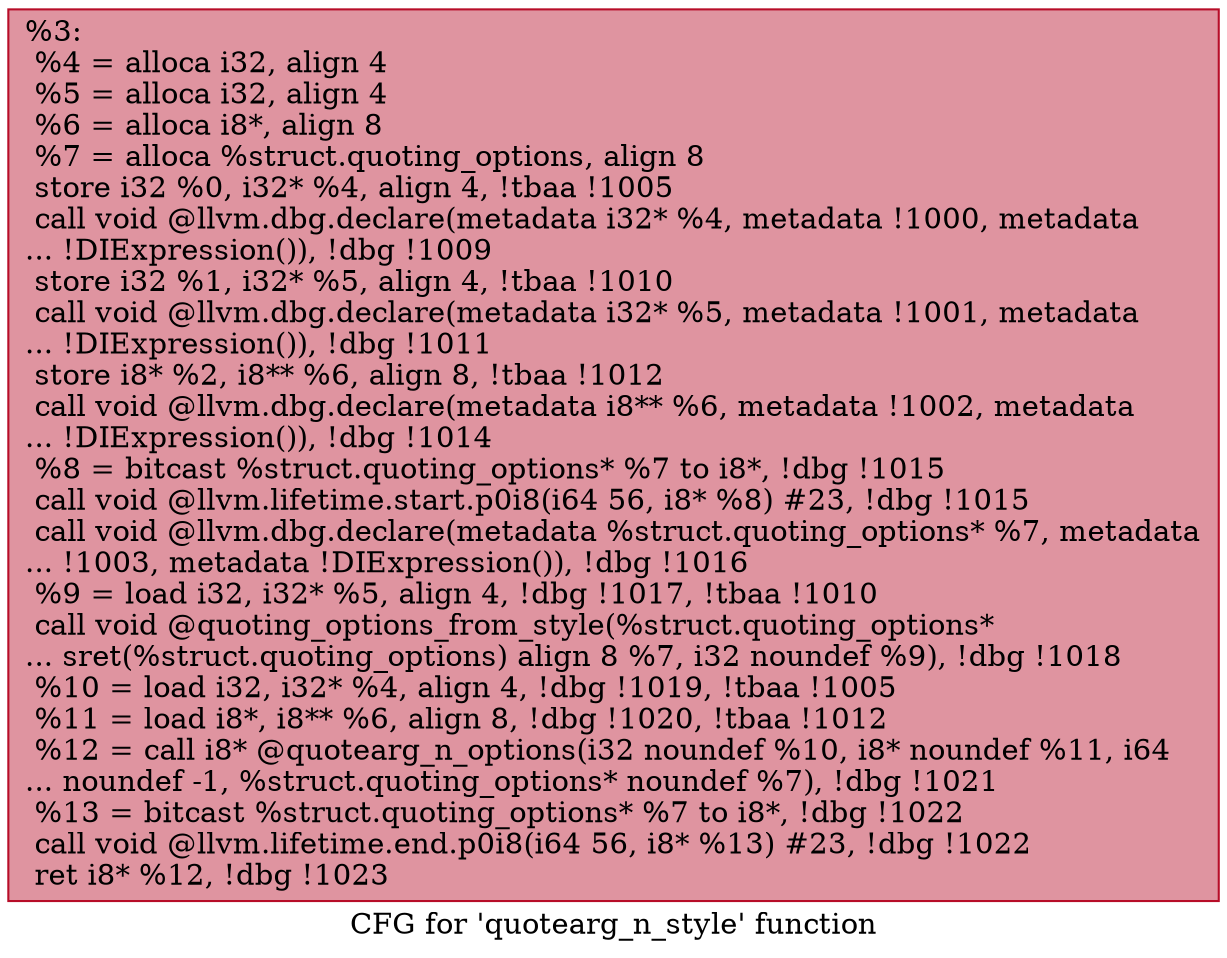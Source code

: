 digraph "CFG for 'quotearg_n_style' function" {
	label="CFG for 'quotearg_n_style' function";

	Node0x22fd090 [shape=record,color="#b70d28ff", style=filled, fillcolor="#b70d2870",label="{%3:\l  %4 = alloca i32, align 4\l  %5 = alloca i32, align 4\l  %6 = alloca i8*, align 8\l  %7 = alloca %struct.quoting_options, align 8\l  store i32 %0, i32* %4, align 4, !tbaa !1005\l  call void @llvm.dbg.declare(metadata i32* %4, metadata !1000, metadata\l... !DIExpression()), !dbg !1009\l  store i32 %1, i32* %5, align 4, !tbaa !1010\l  call void @llvm.dbg.declare(metadata i32* %5, metadata !1001, metadata\l... !DIExpression()), !dbg !1011\l  store i8* %2, i8** %6, align 8, !tbaa !1012\l  call void @llvm.dbg.declare(metadata i8** %6, metadata !1002, metadata\l... !DIExpression()), !dbg !1014\l  %8 = bitcast %struct.quoting_options* %7 to i8*, !dbg !1015\l  call void @llvm.lifetime.start.p0i8(i64 56, i8* %8) #23, !dbg !1015\l  call void @llvm.dbg.declare(metadata %struct.quoting_options* %7, metadata\l... !1003, metadata !DIExpression()), !dbg !1016\l  %9 = load i32, i32* %5, align 4, !dbg !1017, !tbaa !1010\l  call void @quoting_options_from_style(%struct.quoting_options*\l... sret(%struct.quoting_options) align 8 %7, i32 noundef %9), !dbg !1018\l  %10 = load i32, i32* %4, align 4, !dbg !1019, !tbaa !1005\l  %11 = load i8*, i8** %6, align 8, !dbg !1020, !tbaa !1012\l  %12 = call i8* @quotearg_n_options(i32 noundef %10, i8* noundef %11, i64\l... noundef -1, %struct.quoting_options* noundef %7), !dbg !1021\l  %13 = bitcast %struct.quoting_options* %7 to i8*, !dbg !1022\l  call void @llvm.lifetime.end.p0i8(i64 56, i8* %13) #23, !dbg !1022\l  ret i8* %12, !dbg !1023\l}"];
}
